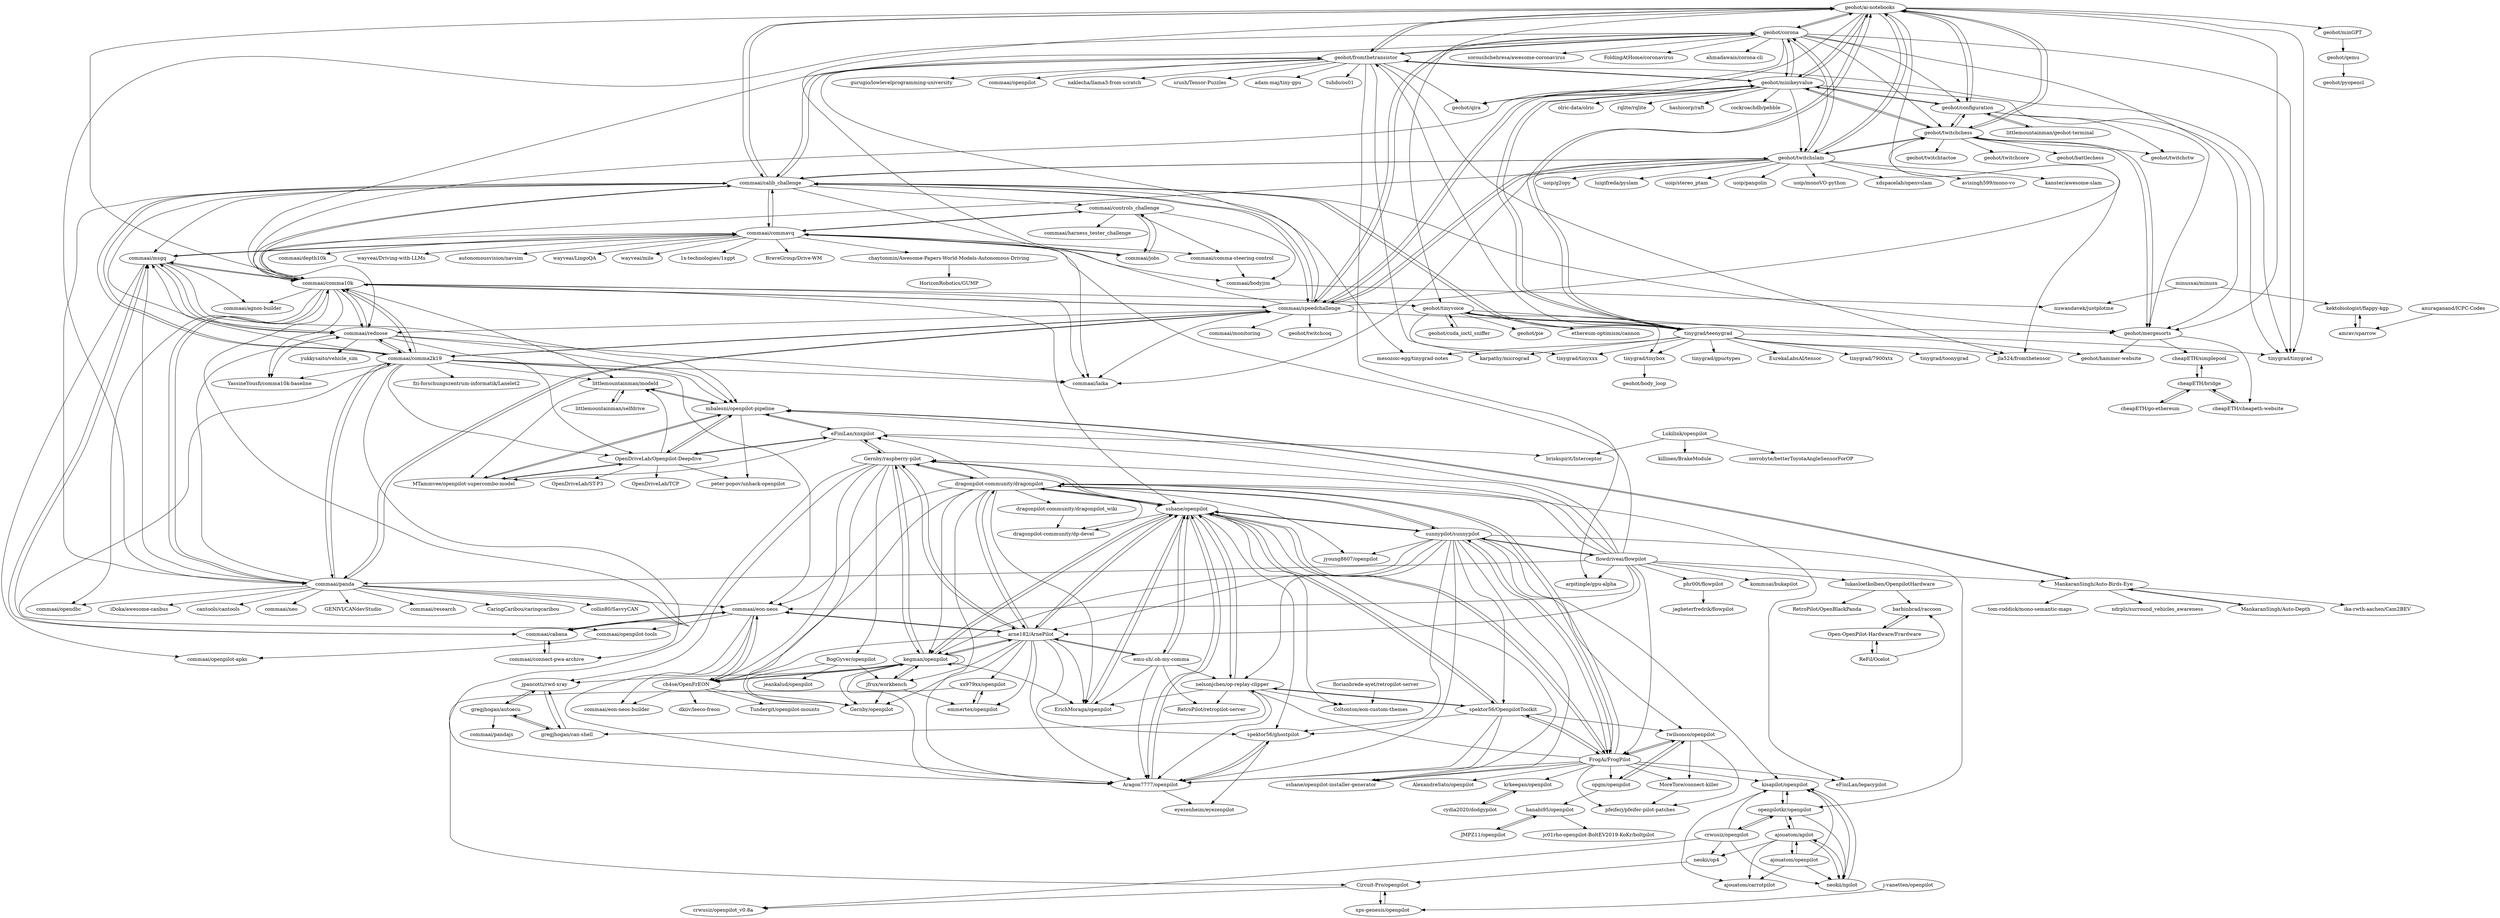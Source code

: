 digraph G {
"geohot/ai-notebooks" -> "geohot/corona"
"geohot/ai-notebooks" -> "geohot/fromthetransistor"
"geohot/ai-notebooks" -> "geohot/configuration"
"geohot/ai-notebooks" -> "geohot/twitchslam"
"geohot/ai-notebooks" -> "tinygrad/teenygrad"
"geohot/ai-notebooks" -> "geohot/qira" ["e"=1]
"geohot/ai-notebooks" -> "geohot/twitchchess"
"geohot/ai-notebooks" -> "geohot/minikeyvalue"
"geohot/ai-notebooks" -> "geohot/mergesorts"
"geohot/ai-notebooks" -> "commaai/calib_challenge"
"geohot/ai-notebooks" -> "tinygrad/tinygrad" ["e"=1]
"geohot/ai-notebooks" -> "geohot/tinyvoice"
"geohot/ai-notebooks" -> "commaai/comma10k"
"geohot/ai-notebooks" -> "jla524/fromthetensor" ["e"=1]
"geohot/ai-notebooks" -> "geohot/minGPT"
"geohot/minikeyvalue" -> "geohot/fromthetransistor"
"geohot/minikeyvalue" -> "geohot/qira" ["e"=1]
"geohot/minikeyvalue" -> "geohot/corona"
"geohot/minikeyvalue" -> "geohot/ai-notebooks"
"geohot/minikeyvalue" -> "geohot/twitchchess"
"geohot/minikeyvalue" -> "tinygrad/teenygrad"
"geohot/minikeyvalue" -> "geohot/twitchslam"
"geohot/minikeyvalue" -> "tinygrad/tinygrad" ["e"=1]
"geohot/minikeyvalue" -> "commaai/comma10k"
"geohot/minikeyvalue" -> "commaai/speedchallenge"
"geohot/minikeyvalue" -> "cockroachdb/pebble" ["e"=1]
"geohot/minikeyvalue" -> "geohot/configuration"
"geohot/minikeyvalue" -> "olric-data/olric" ["e"=1]
"geohot/minikeyvalue" -> "rqlite/rqlite" ["e"=1]
"geohot/minikeyvalue" -> "hashicorp/raft" ["e"=1]
"commaai/speedchallenge" -> "commaai/calib_challenge"
"commaai/speedchallenge" -> "commaai/comma2k19"
"commaai/speedchallenge" -> "geohot/twitchslam"
"commaai/speedchallenge" -> "commaai/comma10k"
"commaai/speedchallenge" -> "commaai/panda"
"commaai/speedchallenge" -> "commaai/monitoring"
"commaai/speedchallenge" -> "commaai/laika" ["e"=1]
"commaai/speedchallenge" -> "commaai/rednose"
"commaai/speedchallenge" -> "geohot/corona"
"commaai/speedchallenge" -> "geohot/minikeyvalue"
"commaai/speedchallenge" -> "geohot/fromthetransistor"
"commaai/speedchallenge" -> "geohot/ai-notebooks"
"commaai/speedchallenge" -> "geohot/twitchcoq"
"commaai/speedchallenge" -> "geohot/twitchchess"
"commaai/speedchallenge" -> "geohot/mergesorts"
"dragonpilot-community/dragonpilot" -> "sshane/openpilot"
"dragonpilot-community/dragonpilot" -> "sunnypilot/sunnypilot"
"dragonpilot-community/dragonpilot" -> "arne182/ArnePilot"
"dragonpilot-community/dragonpilot" -> "FrogAi/FrogPilot"
"dragonpilot-community/dragonpilot" -> "Gernby/raspberry-pilot"
"dragonpilot-community/dragonpilot" -> "dragonpilot-community/dragonpilot_wiki"
"dragonpilot-community/dragonpilot" -> "kegman/openpilot"
"dragonpilot-community/dragonpilot" -> "dragonpilot-community/dp-devel"
"dragonpilot-community/dragonpilot" -> "ErichMoraga/openpilot"
"dragonpilot-community/dragonpilot" -> "eFiniLan/xnxpilot"
"dragonpilot-community/dragonpilot" -> "ch4se/OpenFrEON"
"dragonpilot-community/dragonpilot" -> "jyoung8607/openpilot"
"dragonpilot-community/dragonpilot" -> "commaai/eon-neos"
"dragonpilot-community/dragonpilot" -> "Aragon7777/openpilot"
"dragonpilot-community/dragonpilot" -> "eFiniLan/legacypilot"
"geohot/twitchchess" -> "geohot/twitchslam"
"geohot/twitchchess" -> "geohot/battlechess"
"geohot/twitchchess" -> "geohot/configuration"
"geohot/twitchchess" -> "geohot/ai-notebooks"
"geohot/twitchchess" -> "geohot/mergesorts"
"geohot/twitchchess" -> "geohot/twitchtactoe"
"geohot/twitchchess" -> "geohot/twitchctw"
"geohot/twitchchess" -> "geohot/twitchcore"
"geohot/twitchchess" -> "geohot/minikeyvalue"
"kegman/openpilot" -> "Gernby/openpilot"
"kegman/openpilot" -> "arne182/ArnePilot"
"kegman/openpilot" -> "kegman/openpilot"
"kegman/openpilot" -> "jfrux/workbench"
"kegman/openpilot" -> "ch4se/OpenFrEON"
"geohot/configuration" -> "littlemountainman/geohot-terminal"
"geohot/configuration" -> "geohot/ai-notebooks"
"geohot/configuration" -> "geohot/twitchchess"
"geohot/configuration" -> "geohot/mergesorts"
"geohot/configuration" -> "geohot/twitchctw"
"geohot/configuration" -> "geohot/minikeyvalue"
"geohot/twitchslam" -> "geohot/twitchchess"
"geohot/twitchslam" -> "uoip/g2opy" ["e"=1]
"geohot/twitchslam" -> "luigifreda/pyslam" ["e"=1]
"geohot/twitchslam" -> "geohot/ai-notebooks"
"geohot/twitchslam" -> "uoip/stereo_ptam" ["e"=1]
"geohot/twitchslam" -> "commaai/speedchallenge"
"geohot/twitchslam" -> "uoip/pangolin" ["e"=1]
"geohot/twitchslam" -> "commaai/calib_challenge"
"geohot/twitchslam" -> "uoip/monoVO-python" ["e"=1]
"geohot/twitchslam" -> "commaai/rednose"
"geohot/twitchslam" -> "xdspacelab/openvslam" ["e"=1]
"geohot/twitchslam" -> "geohot/corona"
"geohot/twitchslam" -> "avisingh599/mono-vo" ["e"=1]
"geohot/twitchslam" -> "kanster/awesome-slam" ["e"=1]
"geohot/twitchslam" -> "commaai/laika" ["e"=1]
"commaai/eon-neos" -> "commaai/eon-neos-builder"
"commaai/eon-neos" -> "ch4se/OpenFrEON"
"commaai/eon-neos" -> "commaai/openpilot-tools"
"commaai/eon-neos" -> "Aragon7777/openpilot"
"commaai/eon-neos" -> "arne182/ArnePilot"
"commaai/eon-neos" -> "commaai/cabana"
"arne182/ArnePilot" -> "sshane/openpilot"
"arne182/ArnePilot" -> "dragonpilot-community/dragonpilot"
"arne182/ArnePilot" -> "Gernby/openpilot"
"arne182/ArnePilot" -> "kegman/openpilot"
"arne182/ArnePilot" -> "ErichMoraga/openpilot"
"arne182/ArnePilot" -> "jfrux/workbench"
"arne182/ArnePilot" -> "Gernby/raspberry-pilot"
"arne182/ArnePilot" -> "emu-sh/.oh-my-comma"
"arne182/ArnePilot" -> "spektor56/ghostpilot"
"arne182/ArnePilot" -> "commaai/eon-neos"
"arne182/ArnePilot" -> "Aragon7777/openpilot"
"arne182/ArnePilot" -> "emmertex/openpilot"
"arne182/ArnePilot" -> "ch4se/OpenFrEON"
"arne182/ArnePilot" -> "xx979xx/openpilot"
"commaai/connect-pwa-archive" -> "commaai/cabana"
"littlemountainman/geohot-terminal" -> "geohot/configuration"
"commaai/comma2k19" -> "commaai/laika" ["e"=1]
"commaai/comma2k19" -> "commaai/comma10k"
"commaai/comma2k19" -> "OpenDriveLab/Openpilot-Deepdive"
"commaai/comma2k19" -> "commaai/rednose"
"commaai/comma2k19" -> "commaai/speedchallenge"
"commaai/comma2k19" -> "mbalesni/openpilot-pipeline"
"commaai/comma2k19" -> "YassineYousfi/comma10k-baseline"
"commaai/comma2k19" -> "commaai/panda"
"commaai/comma2k19" -> "commaai/msgq"
"commaai/comma2k19" -> "littlemountainman/modeld"
"commaai/comma2k19" -> "commaai/calib_challenge"
"commaai/comma2k19" -> "commaai/openpilot-tools"
"commaai/comma2k19" -> "commaai/connect-pwa-archive"
"commaai/comma2k19" -> "fzi-forschungszentrum-informatik/Lanelet2" ["e"=1]
"commaai/comma2k19" -> "commaai/eon-neos"
"commaai/cabana" -> "commaai/connect-pwa-archive"
"commaai/cabana" -> "commaai/eon-neos"
"commaai/cabana" -> "commaai/msgq"
"BogGyver/openpilot" -> "jeankalud/openpilot"
"BogGyver/openpilot" -> "Gernby/openpilot"
"BogGyver/openpilot" -> "jfrux/workbench"
"ch4se/OpenFrEON" -> "Gernby/openpilot"
"ch4se/OpenFrEON" -> "commaai/eon-neos"
"ch4se/OpenFrEON" -> "commaai/eon-neos-builder"
"ch4se/OpenFrEON" -> "dkiiv/leeco-freon"
"ch4se/OpenFrEON" -> "kegman/openpilot"
"ch4se/OpenFrEON" -> "Tundergit/openpilot-mounts"
"gregjhogan/autoecu" -> "gregjhogan/can-shell"
"gregjhogan/autoecu" -> "jpancotti/rwd-xray"
"gregjhogan/autoecu" -> "commaai/pandajs"
"commaai/openpilot-tools" -> "commaai/openpilot-apks"
"commaai/msgq" -> "commaai/rednose"
"commaai/msgq" -> "mbalesni/openpilot-pipeline"
"commaai/msgq" -> "commaai/agnos-builder"
"commaai/msgq" -> "commaai/cabana"
"commaai/msgq" -> "commaai/comma10k"
"commaai/msgq" -> "commaai/openpilot-apks"
"commaai/msgq" -> "commaai/commavq"
"geohot/qemu" -> "geohot/pyopencl"
"jfrux/workbench" -> "Gernby/openpilot"
"jfrux/workbench" -> "emmertex/openpilot"
"jfrux/workbench" -> "kegman/openpilot"
"ErichMoraga/openpilot" -> "sshane/openpilot"
"Lukilink/openpilot" -> "briskspirit/Interceptor"
"Lukilink/openpilot" -> "killinen/BrakeModule"
"Lukilink/openpilot" -> "zorrobyte/betterToyotaAngleSensorForOP"
"littlemountainman/selfdrive" -> "littlemountainman/modeld"
"emmertex/openpilot" -> "xx979xx/openpilot"
"geohot/corona" -> "geohot/ai-notebooks"
"geohot/corona" -> "geohot/fromthetransistor"
"geohot/corona" -> "geohot/qira" ["e"=1]
"geohot/corona" -> "geohot/minikeyvalue"
"geohot/corona" -> "geohot/twitchslam"
"geohot/corona" -> "commaai/comma10k"
"geohot/corona" -> "geohot/mergesorts"
"geohot/corona" -> "tinygrad/tinygrad" ["e"=1]
"geohot/corona" -> "commaai/speedchallenge"
"geohot/corona" -> "geohot/configuration"
"geohot/corona" -> "soroushchehresa/awesome-coronavirus" ["e"=1]
"geohot/corona" -> "geohot/twitchchess"
"geohot/corona" -> "FoldingAtHome/coronavirus" ["e"=1]
"geohot/corona" -> "commaai/panda"
"geohot/corona" -> "ahmadawais/corona-cli" ["e"=1]
"sshane/openpilot" -> "arne182/ArnePilot"
"sshane/openpilot" -> "Aragon7777/openpilot"
"sshane/openpilot" -> "dragonpilot-community/dragonpilot"
"sshane/openpilot" -> "ErichMoraga/openpilot"
"sshane/openpilot" -> "emu-sh/.oh-my-comma"
"sshane/openpilot" -> "sunnypilot/sunnypilot"
"sshane/openpilot" -> "nelsonjchen/op-replay-clipper"
"sshane/openpilot" -> "kegman/openpilot"
"sshane/openpilot" -> "spektor56/OpenpilotToolkit"
"sshane/openpilot" -> "spektor56/ghostpilot"
"sshane/openpilot" -> "Coltonton/eon-custom-themes"
"sshane/openpilot" -> "FrogAi/FrogPilot"
"sshane/openpilot" -> "Gernby/raspberry-pilot"
"sshane/openpilot" -> "dragonpilot-community/dp-devel"
"sshane/openpilot" -> "sshane/openpilot-installer-generator"
"dragonpilot-community/dragonpilot_wiki" -> "dragonpilot-community/dp-devel"
"Gernby/raspberry-pilot" -> "jpancotti/rwd-xray"
"Gernby/raspberry-pilot" -> "kegman/openpilot"
"Gernby/raspberry-pilot" -> "Gernby/openpilot"
"Gernby/raspberry-pilot" -> "dragonpilot-community/dragonpilot"
"Gernby/raspberry-pilot" -> "arne182/ArnePilot"
"Gernby/raspberry-pilot" -> "Aragon7777/openpilot"
"Gernby/raspberry-pilot" -> "sshane/openpilot"
"Gernby/raspberry-pilot" -> "eFiniLan/xnxpilot"
"Gernby/raspberry-pilot" -> "BogGyver/openpilot"
"Gernby/raspberry-pilot" -> "ch4se/OpenFrEON"
"commaai/rednose" -> "commaai/laika" ["e"=1]
"commaai/rednose" -> "commaai/msgq"
"commaai/rednose" -> "commaai/comma2k19"
"commaai/rednose" -> "commaai/comma10k"
"commaai/rednose" -> "mbalesni/openpilot-pipeline"
"commaai/rednose" -> "OpenDriveLab/Openpilot-Deepdive"
"commaai/rednose" -> "YassineYousfi/comma10k-baseline"
"commaai/rednose" -> "yukkysaito/vehicle_sim" ["e"=1]
"cydia2020/dodgypilot" -> "krkeegan/openpilot"
"jpancotti/rwd-xray" -> "gregjhogan/can-shell"
"jpancotti/rwd-xray" -> "gregjhogan/autoecu"
"commaai/comma10k" -> "commaai/comma2k19"
"commaai/comma10k" -> "commaai/msgq"
"commaai/comma10k" -> "commaai/rednose"
"commaai/comma10k" -> "YassineYousfi/comma10k-baseline"
"commaai/comma10k" -> "commaai/panda"
"commaai/comma10k" -> "commaai/calib_challenge"
"commaai/comma10k" -> "commaai/speedchallenge"
"commaai/comma10k" -> "commaai/laika" ["e"=1]
"commaai/comma10k" -> "commaai/opendbc" ["e"=1]
"commaai/comma10k" -> "commaai/commavq"
"commaai/comma10k" -> "littlemountainman/modeld"
"commaai/comma10k" -> "commaai/agnos-builder"
"commaai/comma10k" -> "sshane/openpilot"
"commaai/comma10k" -> "geohot/tinyvoice"
"commaai/comma10k" -> "commaai/cabana"
"geohot/mergesorts" -> "geohot/hammer-website"
"geohot/mergesorts" -> "cheapETH/cheapeth-website"
"geohot/mergesorts" -> "cheapETH/simplepool"
"geohot/mergesorts" -> "geohot/twitchchess"
"littlemountainman/modeld" -> "mbalesni/openpilot-pipeline"
"littlemountainman/modeld" -> "MTammvee/openpilot-supercombo-model"
"littlemountainman/modeld" -> "littlemountainman/selfdrive"
"geohot/minGPT" -> "geohot/qemu"
"MankaranSingh/Auto-Depth" -> "MankaranSingh/Auto-Birds-Eye"
"kegman/openpilot" -> "Aragon7777/openpilot"
"kegman/openpilot" -> "sshane/openpilot"
"kegman/openpilot" -> "Gernby/raspberry-pilot"
"kegman/openpilot" -> "ErichMoraga/openpilot"
"kegman/openpilot" -> "jpancotti/rwd-xray"
"emu-sh/.oh-my-comma" -> "sshane/openpilot"
"emu-sh/.oh-my-comma" -> "nelsonjchen/op-replay-clipper"
"emu-sh/.oh-my-comma" -> "RetroPilot/retropilot-server"
"emu-sh/.oh-my-comma" -> "ErichMoraga/openpilot"
"emu-sh/.oh-my-comma" -> "arne182/ArnePilot"
"emu-sh/.oh-my-comma" -> "Aragon7777/openpilot"
"MankaranSingh/Auto-Birds-Eye" -> "MankaranSingh/Auto-Depth"
"MankaranSingh/Auto-Birds-Eye" -> "mbalesni/openpilot-pipeline"
"MankaranSingh/Auto-Birds-Eye" -> "ika-rwth-aachen/Cam2BEV" ["e"=1]
"MankaranSingh/Auto-Birds-Eye" -> "tom-roddick/mono-semantic-maps" ["e"=1]
"MankaranSingh/Auto-Birds-Eye" -> "ndrplz/surround_vehicles_awareness" ["e"=1]
"JMPZ11/openpilot" -> "hanabi95/openpilot"
"xx979xx/openpilot" -> "Circuit-Pro/openpilot"
"xx979xx/openpilot" -> "emmertex/openpilot"
"gregjhogan/can-shell" -> "jpancotti/rwd-xray"
"gregjhogan/can-shell" -> "gregjhogan/autoecu"
"hanabi95/openpilot" -> "JMPZ11/openpilot"
"hanabi95/openpilot" -> "jc01rho-openpilot-BoltEV2019-KoKr/boltpilot"
"sunnypilot/sunnypilot" -> "FrogAi/FrogPilot"
"sunnypilot/sunnypilot" -> "dragonpilot-community/dragonpilot"
"sunnypilot/sunnypilot" -> "sshane/openpilot"
"sunnypilot/sunnypilot" -> "spektor56/OpenpilotToolkit"
"sunnypilot/sunnypilot" -> "nelsonjchen/op-replay-clipper"
"sunnypilot/sunnypilot" -> "twilsonco/openpilot"
"sunnypilot/sunnypilot" -> "arne182/ArnePilot"
"sunnypilot/sunnypilot" -> "Aragon7777/openpilot"
"sunnypilot/sunnypilot" -> "openpilotkr/openpilot"
"sunnypilot/sunnypilot" -> "flowdriveai/flowpilot"
"sunnypilot/sunnypilot" -> "sshane/openpilot-installer-generator"
"sunnypilot/sunnypilot" -> "spektor56/ghostpilot"
"sunnypilot/sunnypilot" -> "jyoung8607/openpilot"
"sunnypilot/sunnypilot" -> "kisapilot/openpilot"
"sunnypilot/sunnypilot" -> "kegman/openpilot"
"crwusiz/openpilot" -> "kisapilot/openpilot"
"crwusiz/openpilot" -> "neokii/npilot"
"crwusiz/openpilot" -> "openpilotkr/openpilot"
"crwusiz/openpilot" -> "neokii/op4"
"crwusiz/openpilot" -> "crwusiz/openpilot_v0.8a"
"spektor56/ghostpilot" -> "Aragon7777/openpilot"
"spektor56/ghostpilot" -> "eyezenheim/eyezenpilot"
"commaai/calib_challenge" -> "commaai/speedchallenge"
"commaai/calib_challenge" -> "commaai/commavq"
"commaai/calib_challenge" -> "commaai/comma10k"
"commaai/calib_challenge" -> "commaai/controls_challenge"
"commaai/calib_challenge" -> "geohot/twitchslam"
"commaai/calib_challenge" -> "commaai/rednose"
"commaai/calib_challenge" -> "commaai/comma2k19"
"commaai/calib_challenge" -> "geohot/ai-notebooks"
"commaai/calib_challenge" -> "commaai/msgq"
"commaai/calib_challenge" -> "geohot/fromthetransistor"
"commaai/calib_challenge" -> "commaai/laika" ["e"=1]
"commaai/calib_challenge" -> "tinygrad/teenygrad"
"commaai/calib_challenge" -> "geohot/mergesorts"
"commaai/calib_challenge" -> "mesozoic-egg/tinygrad-notes" ["e"=1]
"commaai/calib_challenge" -> "commaai/panda"
"j-vanetten/openpilot" -> "xps-genesis/openpilot"
"cheapETH/cheapeth-website" -> "cheapETH/bridge"
"cheapETH/bridge" -> "cheapETH/cheapeth-website"
"cheapETH/bridge" -> "cheapETH/simplepool"
"cheapETH/bridge" -> "cheapETH/go-ethereum"
"spektor56/OpenpilotToolkit" -> "nelsonjchen/op-replay-clipper"
"spektor56/OpenpilotToolkit" -> "FrogAi/FrogPilot"
"spektor56/OpenpilotToolkit" -> "twilsonco/openpilot"
"spektor56/OpenpilotToolkit" -> "sshane/openpilot-installer-generator"
"spektor56/OpenpilotToolkit" -> "sshane/openpilot"
"spektor56/OpenpilotToolkit" -> "spektor56/ghostpilot"
"spektor56/OpenpilotToolkit" -> "Aragon7777/openpilot"
"cheapETH/go-ethereum" -> "cheapETH/bridge"
"Aragon7777/openpilot" -> "spektor56/ghostpilot"
"Aragon7777/openpilot" -> "eyezenheim/eyezenpilot"
"Aragon7777/openpilot" -> "sshane/openpilot"
"neokii/op4" -> "Circuit-Pro/openpilot"
"eFiniLan/xnxpilot" -> "MTammvee/openpilot-supercombo-model"
"eFiniLan/xnxpilot" -> "briskspirit/Interceptor"
"eFiniLan/xnxpilot" -> "mbalesni/openpilot-pipeline"
"eFiniLan/xnxpilot" -> "OpenDriveLab/Openpilot-Deepdive"
"eFiniLan/xnxpilot" -> "Gernby/raspberry-pilot"
"cheapETH/simplepool" -> "cheapETH/bridge"
"xps-genesis/openpilot" -> "Circuit-Pro/openpilot"
"florianbrede-ayet/retropilot-server" -> "Coltonton/eon-custom-themes"
"Circuit-Pro/openpilot" -> "xps-genesis/openpilot"
"Circuit-Pro/openpilot" -> "crwusiz/openpilot_v0.8a"
"MTammvee/openpilot-supercombo-model" -> "mbalesni/openpilot-pipeline"
"MTammvee/openpilot-supercombo-model" -> "OpenDriveLab/Openpilot-Deepdive"
"barbinbrad/raccoon" -> "Open-OpenPilot-Hardware/Frardware"
"ReFil/Ocelot" -> "Open-OpenPilot-Hardware/Frardware"
"ReFil/Ocelot" -> "barbinbrad/raccoon"
"twilsonco/openpilot" -> "pfeiferj/pfeifer-pilot-patches"
"twilsonco/openpilot" -> "MoreTore/connect-killer"
"twilsonco/openpilot" -> "opgm/openpilot"
"twilsonco/openpilot" -> "FrogAi/FrogPilot"
"openpilotkr/openpilot" -> "neokii/npilot"
"openpilotkr/openpilot" -> "kisapilot/openpilot"
"openpilotkr/openpilot" -> "crwusiz/openpilot"
"openpilotkr/openpilot" -> "ajouatom/apilot"
"neokii/npilot" -> "kisapilot/openpilot"
"neokii/npilot" -> "ajouatom/apilot"
"geohot/tinyvoice" -> "geohot/cuda_ioctl_sniffer"
"geohot/tinyvoice" -> "tinygrad/tinyxxx"
"geohot/tinyvoice" -> "geohot/pie"
"geohot/tinyvoice" -> "tinygrad/tinybox"
"geohot/tinyvoice" -> "geohot/hammer-website"
"geohot/tinyvoice" -> "tinygrad/teenygrad"
"geohot/tinyvoice" -> "ethereum-optimism/cannon" ["e"=1]
"opgm/openpilot" -> "twilsonco/openpilot"
"opgm/openpilot" -> "hanabi95/openpilot"
"OpenDriveLab/Openpilot-Deepdive" -> "mbalesni/openpilot-pipeline"
"OpenDriveLab/Openpilot-Deepdive" -> "MTammvee/openpilot-supercombo-model"
"OpenDriveLab/Openpilot-Deepdive" -> "OpenDriveLab/ST-P3" ["e"=1]
"OpenDriveLab/Openpilot-Deepdive" -> "OpenDriveLab/TCP" ["e"=1]
"OpenDriveLab/Openpilot-Deepdive" -> "eFiniLan/xnxpilot"
"OpenDriveLab/Openpilot-Deepdive" -> "peter-popov/unhack-openpilot"
"OpenDriveLab/Openpilot-Deepdive" -> "littlemountainman/modeld"
"geohot/cuda_ioctl_sniffer" -> "geohot/tinyvoice"
"mbalesni/openpilot-pipeline" -> "MTammvee/openpilot-supercombo-model"
"mbalesni/openpilot-pipeline" -> "OpenDriveLab/Openpilot-Deepdive"
"mbalesni/openpilot-pipeline" -> "peter-popov/unhack-openpilot"
"mbalesni/openpilot-pipeline" -> "littlemountainman/modeld"
"mbalesni/openpilot-pipeline" -> "eFiniLan/xnxpilot"
"mbalesni/openpilot-pipeline" -> "MankaranSingh/Auto-Birds-Eye"
"krkeegan/openpilot" -> "cydia2020/dodgypilot"
"Open-OpenPilot-Hardware/Frardware" -> "ReFil/Ocelot"
"Open-OpenPilot-Hardware/Frardware" -> "barbinbrad/raccoon"
"FrogAi/FrogPilot" -> "sunnypilot/sunnypilot"
"FrogAi/FrogPilot" -> "dragonpilot-community/dragonpilot"
"FrogAi/FrogPilot" -> "twilsonco/openpilot"
"FrogAi/FrogPilot" -> "spektor56/OpenpilotToolkit"
"FrogAi/FrogPilot" -> "sshane/openpilot"
"FrogAi/FrogPilot" -> "pfeiferj/pfeifer-pilot-patches"
"FrogAi/FrogPilot" -> "nelsonjchen/op-replay-clipper"
"FrogAi/FrogPilot" -> "opgm/openpilot"
"FrogAi/FrogPilot" -> "AlexandreSato/openpilot"
"FrogAi/FrogPilot" -> "Aragon7777/openpilot"
"FrogAi/FrogPilot" -> "krkeegan/openpilot"
"FrogAi/FrogPilot" -> "sshane/openpilot-installer-generator"
"FrogAi/FrogPilot" -> "MoreTore/connect-killer"
"FrogAi/FrogPilot" -> "eFiniLan/legacypilot"
"FrogAi/FrogPilot" -> "kisapilot/openpilot"
"flowdriveai/flowpilot" -> "dragonpilot-community/dragonpilot"
"flowdriveai/flowpilot" -> "sunnypilot/sunnypilot"
"flowdriveai/flowpilot" -> "Gernby/raspberry-pilot"
"flowdriveai/flowpilot" -> "eFiniLan/xnxpilot"
"flowdriveai/flowpilot" -> "FrogAi/FrogPilot"
"flowdriveai/flowpilot" -> "phr00t/flowpilot"
"flowdriveai/flowpilot" -> "mbalesni/openpilot-pipeline"
"flowdriveai/flowpilot" -> "MankaranSingh/Auto-Birds-Eye"
"flowdriveai/flowpilot" -> "commaai/panda"
"flowdriveai/flowpilot" -> "lukasloetkolben/OpenpilotHardware"
"flowdriveai/flowpilot" -> "arpitingle/gpu-alpha" ["e"=1]
"flowdriveai/flowpilot" -> "commaai/commavq"
"flowdriveai/flowpilot" -> "kommuai/bukapilot"
"flowdriveai/flowpilot" -> "arne182/ArnePilot"
"flowdriveai/flowpilot" -> "commaai/eon-neos"
"nelsonjchen/op-replay-clipper" -> "spektor56/OpenpilotToolkit"
"nelsonjchen/op-replay-clipper" -> "RetroPilot/retropilot-server"
"nelsonjchen/op-replay-clipper" -> "sshane/openpilot"
"nelsonjchen/op-replay-clipper" -> "Coltonton/eon-custom-themes"
"nelsonjchen/op-replay-clipper" -> "Aragon7777/openpilot"
"nelsonjchen/op-replay-clipper" -> "gregjhogan/can-shell"
"nelsonjchen/op-replay-clipper" -> "ErichMoraga/openpilot"
"anuraganand/ICPC-Codes" -> "amrav/sparrow"
"amrav/sparrow" -> "kektobiologist/flappy-kgp"
"ajouatom/apilot" -> "neokii/npilot"
"ajouatom/apilot" -> "neokii/op4"
"ajouatom/apilot" -> "openpilotkr/openpilot"
"ajouatom/apilot" -> "ajouatom/openpilot"
"ajouatom/apilot" -> "ajouatom/carrotpilot"
"tinygrad/teenygrad" -> "mesozoic-egg/tinygrad-notes" ["e"=1]
"tinygrad/teenygrad" -> "tinygrad/toonygrad" ["e"=1]
"tinygrad/teenygrad" -> "tinygrad/gpuctypes" ["e"=1]
"tinygrad/teenygrad" -> "geohot/ai-notebooks"
"tinygrad/teenygrad" -> "tinygrad/tinybox"
"tinygrad/teenygrad" -> "jla524/fromthetensor" ["e"=1]
"tinygrad/teenygrad" -> "geohot/tinyvoice"
"tinygrad/teenygrad" -> "EurekaLabsAI/tensor" ["e"=1]
"tinygrad/teenygrad" -> "tinygrad/7900xtx" ["e"=1]
"tinygrad/teenygrad" -> "tinygrad/tinygrad" ["e"=1]
"tinygrad/teenygrad" -> "karpathy/micrograd" ["e"=1]
"tinygrad/teenygrad" -> "commaai/calib_challenge"
"tinygrad/teenygrad" -> "geohot/minikeyvalue"
"tinygrad/teenygrad" -> "geohot/fromthetransistor"
"tinygrad/teenygrad" -> "tinygrad/tinyxxx"
"geohot/fromthetransistor" -> "jla524/fromthetensor" ["e"=1]
"geohot/fromthetransistor" -> "tinygrad/tinygrad" ["e"=1]
"geohot/fromthetransistor" -> "geohot/ai-notebooks"
"geohot/fromthetransistor" -> "geohot/corona"
"geohot/fromthetransistor" -> "karpathy/micrograd" ["e"=1]
"geohot/fromthetransistor" -> "geohot/minikeyvalue"
"geohot/fromthetransistor" -> "geohot/qira" ["e"=1]
"geohot/fromthetransistor" -> "adam-maj/tiny-gpu" ["e"=1]
"geohot/fromthetransistor" -> "tuhdo/os01" ["e"=1]
"geohot/fromthetransistor" -> "gurugio/lowlevelprogramming-university" ["e"=1]
"geohot/fromthetransistor" -> "commaai/calib_challenge"
"geohot/fromthetransistor" -> "arpitingle/gpu-alpha" ["e"=1]
"geohot/fromthetransistor" -> "commaai/openpilot" ["e"=1]
"geohot/fromthetransistor" -> "naklecha/llama3-from-scratch" ["e"=1]
"geohot/fromthetransistor" -> "srush/Tensor-Puzzles" ["e"=1]
"commaai/commavq" -> "commaai/controls_challenge"
"commaai/commavq" -> "commaai/comma-steering-control"
"commaai/commavq" -> "wayveai/mile" ["e"=1]
"commaai/commavq" -> "1x-technologies/1xgpt" ["e"=1]
"commaai/commavq" -> "commaai/bodyjim"
"commaai/commavq" -> "commaai/msgq"
"commaai/commavq" -> "commaai/jobs"
"commaai/commavq" -> "commaai/calib_challenge"
"commaai/commavq" -> "chaytonmin/Awesome-Papers-World-Models-Autonomous-Driving"
"commaai/commavq" -> "BraveGroup/Drive-WM" ["e"=1]
"commaai/commavq" -> "commaai/depth10k"
"commaai/commavq" -> "wayveai/Driving-with-LLMs" ["e"=1]
"commaai/commavq" -> "autonomousvision/navsim" ["e"=1]
"commaai/commavq" -> "wayveai/LingoQA" ["e"=1]
"commaai/comma-steering-control" -> "commaai/bodyjim"
"chaytonmin/Awesome-Papers-World-Models-Autonomous-Driving" -> "HorizonRobotics/GUMP" ["e"=1]
"lukasloetkolben/OpenpilotHardware" -> "RetroPilot/OpenBlackPanda"
"lukasloetkolben/OpenpilotHardware" -> "barbinbrad/raccoon"
"tinygrad/tinybox" -> "geohot/body_loop"
"kektobiologist/flappy-kgp" -> "amrav/sparrow"
"kisapilot/openpilot" -> "ajouatom/carrotpilot"
"kisapilot/openpilot" -> "openpilotkr/openpilot"
"kisapilot/openpilot" -> "neokii/npilot"
"phr00t/flowpilot" -> "jagheterfredrik/flowpilot"
"commaai/controls_challenge" -> "commaai/commavq"
"commaai/controls_challenge" -> "commaai/harness_tester_challenge"
"commaai/controls_challenge" -> "commaai/bodyjim"
"commaai/controls_challenge" -> "commaai/jobs"
"commaai/controls_challenge" -> "commaai/comma-steering-control"
"ajouatom/openpilot" -> "neokii/npilot"
"ajouatom/openpilot" -> "ajouatom/apilot"
"ajouatom/openpilot" -> "kisapilot/openpilot"
"ajouatom/openpilot" -> "ajouatom/carrotpilot"
"MoreTore/connect-killer" -> "pfeiferj/pfeifer-pilot-patches"
"commaai/bodyjim" -> "nuwandavek/justplotme"
"commaai/panda" -> "commaai/opendbc" ["e"=1]
"commaai/panda" -> "commaai/neo" ["e"=1]
"commaai/panda" -> "GENIVI/CANdevStudio" ["e"=1]
"commaai/panda" -> "commaai/cabana"
"commaai/panda" -> "commaai/eon-neos"
"commaai/panda" -> "commaai/msgq"
"commaai/panda" -> "commaai/research" ["e"=1]
"commaai/panda" -> "CaringCaribou/caringcaribou" ["e"=1]
"commaai/panda" -> "collin80/SavvyCAN" ["e"=1]
"commaai/panda" -> "commaai/comma10k"
"commaai/panda" -> "iDoka/awesome-canbus" ["e"=1]
"commaai/panda" -> "commaai/comma2k19"
"commaai/panda" -> "cantools/cantools" ["e"=1]
"commaai/panda" -> "commaai/rednose"
"commaai/panda" -> "commaai/speedchallenge"
"minusxai/minusx" -> "kektobiologist/flappy-kgp"
"minusxai/minusx" -> "nuwandavek/justplotme"
"commaai/jobs" -> "commaai/controls_challenge"
"commaai/jobs" -> "commaai/commavq"
"geohot/ai-notebooks" ["l"="-14.333,-23.712"]
"geohot/corona" ["l"="-14.338,-23.689"]
"geohot/fromthetransistor" ["l"="-14.268,-23.69"]
"geohot/configuration" ["l"="-14.323,-23.757"]
"geohot/twitchslam" ["l"="-14.308,-23.681"]
"tinygrad/teenygrad" ["l"="-14.346,-23.736"]
"geohot/qira" ["l"="-42.968,-36.758"]
"geohot/twitchchess" ["l"="-14.309,-23.74"]
"geohot/minikeyvalue" ["l"="-14.299,-23.718"]
"geohot/mergesorts" ["l"="-14.37,-23.723"]
"commaai/calib_challenge" ["l"="-14.349,-23.655"]
"tinygrad/tinygrad" ["l"="40.128,0.757"]
"geohot/tinyvoice" ["l"="-14.375,-23.754"]
"commaai/comma10k" ["l"="-14.336,-23.628"]
"jla524/fromthetensor" ["l"="-14.368,-23.155"]
"geohot/minGPT" ["l"="-14.401,-23.716"]
"commaai/speedchallenge" ["l"="-14.325,-23.659"]
"cockroachdb/pebble" ["l"="4.08,-8.42"]
"olric-data/olric" ["l"="4.226,-8.613"]
"rqlite/rqlite" ["l"="4.449,-8.76"]
"hashicorp/raft" ["l"="3.971,-8.4"]
"commaai/comma2k19" ["l"="-14.318,-23.596"]
"commaai/panda" ["l"="-14.359,-23.605"]
"commaai/monitoring" ["l"="-14.379,-23.658"]
"commaai/laika" ["l"="58.242,11.226"]
"commaai/rednose" ["l"="-14.314,-23.616"]
"geohot/twitchcoq" ["l"="-14.393,-23.672"]
"dragonpilot-community/dragonpilot" ["l"="-14.35,-23.442"]
"sshane/openpilot" ["l"="-14.37,-23.449"]
"sunnypilot/sunnypilot" ["l"="-14.397,-23.44"]
"arne182/ArnePilot" ["l"="-14.36,-23.475"]
"FrogAi/FrogPilot" ["l"="-14.387,-23.41"]
"Gernby/raspberry-pilot" ["l"="-14.333,-23.467"]
"dragonpilot-community/dragonpilot_wiki" ["l"="-14.329,-23.397"]
"kegman/openpilot" ["l"="-14.345,-23.457"]
"dragonpilot-community/dp-devel" ["l"="-14.338,-23.419"]
"ErichMoraga/openpilot" ["l"="-14.36,-23.459"]
"eFiniLan/xnxpilot" ["l"="-14.312,-23.507"]
"ch4se/OpenFrEON" ["l"="-14.323,-23.48"]
"jyoung8607/openpilot" ["l"="-14.363,-23.411"]
"commaai/eon-neos" ["l"="-14.338,-23.522"]
"Aragon7777/openpilot" ["l"="-14.375,-23.46"]
"eFiniLan/legacypilot" ["l"="-14.363,-23.394"]
"geohot/battlechess" ["l"="-14.272,-23.779"]
"geohot/twitchtactoe" ["l"="-14.251,-23.766"]
"geohot/twitchctw" ["l"="-14.299,-23.776"]
"geohot/twitchcore" ["l"="-14.27,-23.806"]
"Gernby/openpilot" ["l"="-14.315,-23.459"]
"jfrux/workbench" ["l"="-14.328,-23.45"]
"littlemountainman/geohot-terminal" ["l"="-14.319,-23.797"]
"uoip/g2opy" ["l"="59.457,10.959"]
"luigifreda/pyslam" ["l"="59.357,11.12"]
"uoip/stereo_ptam" ["l"="59.484,10.917"]
"uoip/pangolin" ["l"="59.51,10.885"]
"uoip/monoVO-python" ["l"="59.45,10.912"]
"xdspacelab/openvslam" ["l"="59.416,10.999"]
"avisingh599/mono-vo" ["l"="59.462,10.977"]
"kanster/awesome-slam" ["l"="59.401,11.12"]
"commaai/eon-neos-builder" ["l"="-14.306,-23.493"]
"commaai/openpilot-tools" ["l"="-14.28,-23.559"]
"commaai/cabana" ["l"="-14.35,-23.57"]
"emu-sh/.oh-my-comma" ["l"="-14.386,-23.468"]
"spektor56/ghostpilot" ["l"="-14.396,-23.459"]
"emmertex/openpilot" ["l"="-14.393,-23.481"]
"xx979xx/openpilot" ["l"="-14.427,-23.475"]
"commaai/connect-pwa-archive" ["l"="-14.329,-23.57"]
"OpenDriveLab/Openpilot-Deepdive" ["l"="-14.299,-23.553"]
"mbalesni/openpilot-pipeline" ["l"="-14.321,-23.55"]
"YassineYousfi/comma10k-baseline" ["l"="-14.287,-23.612"]
"commaai/msgq" ["l"="-14.338,-23.6"]
"littlemountainman/modeld" ["l"="-14.289,-23.574"]
"fzi-forschungszentrum-informatik/Lanelet2" ["l"="62.774,12.163"]
"BogGyver/openpilot" ["l"="-14.295,-23.442"]
"jeankalud/openpilot" ["l"="-14.267,-23.427"]
"dkiiv/leeco-freon" ["l"="-14.291,-23.464"]
"Tundergit/openpilot-mounts" ["l"="-14.298,-23.473"]
"gregjhogan/autoecu" ["l"="-14.291,-23.395"]
"gregjhogan/can-shell" ["l"="-14.314,-23.406"]
"jpancotti/rwd-xray" ["l"="-14.309,-23.423"]
"commaai/pandajs" ["l"="-14.27,-23.367"]
"commaai/openpilot-apks" ["l"="-14.278,-23.589"]
"commaai/agnos-builder" ["l"="-14.299,-23.627"]
"commaai/commavq" ["l"="-14.399,-23.609"]
"geohot/qemu" ["l"="-14.438,-23.719"]
"geohot/pyopencl" ["l"="-14.464,-23.722"]
"Lukilink/openpilot" ["l"="-14.196,-23.433"]
"briskspirit/Interceptor" ["l"="-14.246,-23.466"]
"killinen/BrakeModule" ["l"="-14.168,-23.429"]
"zorrobyte/betterToyotaAngleSensorForOP" ["l"="-14.177,-23.411"]
"littlemountainman/selfdrive" ["l"="-14.247,-23.572"]
"soroushchehresa/awesome-coronavirus" ["l"="-10.171,17.692"]
"FoldingAtHome/coronavirus" ["l"="-10.08,17.7"]
"ahmadawais/corona-cli" ["l"="-10.147,17.598"]
"nelsonjchen/op-replay-clipper" ["l"="-14.369,-23.429"]
"spektor56/OpenpilotToolkit" ["l"="-14.387,-23.425"]
"Coltonton/eon-custom-themes" ["l"="-14.35,-23.402"]
"sshane/openpilot-installer-generator" ["l"="-14.413,-23.42"]
"yukkysaito/vehicle_sim" ["l"="62.824,12.253"]
"cydia2020/dodgypilot" ["l"="-14.384,-23.338"]
"krkeegan/openpilot" ["l"="-14.386,-23.36"]
"commaai/opendbc" ["l"="-14.567,-24.264"]
"geohot/hammer-website" ["l"="-14.403,-23.746"]
"cheapETH/cheapeth-website" ["l"="-14.431,-23.766"]
"cheapETH/simplepool" ["l"="-14.441,-23.75"]
"MTammvee/openpilot-supercombo-model" ["l"="-14.301,-23.537"]
"MankaranSingh/Auto-Depth" ["l"="-14.4,-23.538"]
"MankaranSingh/Auto-Birds-Eye" ["l"="-14.367,-23.538"]
"RetroPilot/retropilot-server" ["l"="-14.416,-23.454"]
"ika-rwth-aachen/Cam2BEV" ["l"="64.493,11.332"]
"tom-roddick/mono-semantic-maps" ["l"="64.512,11.333"]
"ndrplz/surround_vehicles_awareness" ["l"="64.538,10.255"]
"JMPZ11/openpilot" ["l"="-14.428,-23.31"]
"hanabi95/openpilot" ["l"="-14.428,-23.328"]
"Circuit-Pro/openpilot" ["l"="-14.486,-23.453"]
"jc01rho-openpilot-BoltEV2019-KoKr/boltpilot" ["l"="-14.445,-23.312"]
"twilsonco/openpilot" ["l"="-14.406,-23.395"]
"openpilotkr/openpilot" ["l"="-14.458,-23.414"]
"flowdriveai/flowpilot" ["l"="-14.352,-23.502"]
"kisapilot/openpilot" ["l"="-14.445,-23.403"]
"crwusiz/openpilot" ["l"="-14.478,-23.416"]
"neokii/npilot" ["l"="-14.468,-23.397"]
"neokii/op4" ["l"="-14.501,-23.421"]
"crwusiz/openpilot_v0.8a" ["l"="-14.494,-23.436"]
"eyezenheim/eyezenpilot" ["l"="-14.407,-23.472"]
"commaai/controls_challenge" ["l"="-14.424,-23.633"]
"mesozoic-egg/tinygrad-notes" ["l"="-14.328,-23.234"]
"j-vanetten/openpilot" ["l"="-14.546,-23.449"]
"xps-genesis/openpilot" ["l"="-14.515,-23.453"]
"cheapETH/bridge" ["l"="-14.461,-23.775"]
"cheapETH/go-ethereum" ["l"="-14.485,-23.79"]
"florianbrede-ayet/retropilot-server" ["l"="-14.338,-23.363"]
"barbinbrad/raccoon" ["l"="-14.216,-23.479"]
"Open-OpenPilot-Hardware/Frardware" ["l"="-14.196,-23.483"]
"ReFil/Ocelot" ["l"="-14.186,-23.472"]
"pfeiferj/pfeifer-pilot-patches" ["l"="-14.397,-23.378"]
"MoreTore/connect-killer" ["l"="-14.416,-23.382"]
"opgm/openpilot" ["l"="-14.413,-23.365"]
"ajouatom/apilot" ["l"="-14.485,-23.398"]
"geohot/cuda_ioctl_sniffer" ["l"="-14.401,-23.78"]
"tinygrad/tinyxxx" ["l"="-14.356,-23.776"]
"geohot/pie" ["l"="-14.397,-23.803"]
"tinygrad/tinybox" ["l"="-14.37,-23.79"]
"ethereum-optimism/cannon" ["l"="-23.221,8.42"]
"OpenDriveLab/ST-P3" ["l"="62.518,12.217"]
"OpenDriveLab/TCP" ["l"="62.532,12.252"]
"peter-popov/unhack-openpilot" ["l"="-14.28,-23.537"]
"AlexandreSato/openpilot" ["l"="-14.377,-23.375"]
"phr00t/flowpilot" ["l"="-14.288,-23.493"]
"lukasloetkolben/OpenpilotHardware" ["l"="-14.264,-23.484"]
"arpitingle/gpu-alpha" ["l"="-14.344,-23.124"]
"kommuai/bukapilot" ["l"="-14.291,-23.51"]
"anuraganand/ICPC-Codes" ["l"="-14.659,-23.65"]
"amrav/sparrow" ["l"="-14.635,-23.646"]
"kektobiologist/flappy-kgp" ["l"="-14.613,-23.644"]
"ajouatom/openpilot" ["l"="-14.481,-23.378"]
"ajouatom/carrotpilot" ["l"="-14.464,-23.384"]
"tinygrad/toonygrad" ["l"="-14.331,-23.312"]
"tinygrad/gpuctypes" ["l"="-14.293,-23.291"]
"EurekaLabsAI/tensor" ["l"="38.954,-0.108"]
"tinygrad/7900xtx" ["l"="-14.351,-23.273"]
"karpathy/micrograd" ["l"="40.179,0.716"]
"adam-maj/tiny-gpu" ["l"="31.984,-3.886"]
"tuhdo/os01" ["l"="-22.113,-23.83"]
"gurugio/lowlevelprogramming-university" ["l"="-22.164,-23.847"]
"commaai/openpilot" ["l"="61.704,12.209"]
"naklecha/llama3-from-scratch" ["l"="40.353,0.593"]
"srush/Tensor-Puzzles" ["l"="39.063,-0.265"]
"commaai/comma-steering-control" ["l"="-14.444,-23.624"]
"wayveai/mile" ["l"="62.545,12.258"]
"1x-technologies/1xgpt" ["l"="59.444,16.546"]
"commaai/bodyjim" ["l"="-14.462,-23.625"]
"commaai/jobs" ["l"="-14.431,-23.61"]
"chaytonmin/Awesome-Papers-World-Models-Autonomous-Driving" ["l"="-14.46,-23.592"]
"BraveGroup/Drive-WM" ["l"="63.416,11.788"]
"commaai/depth10k" ["l"="-14.427,-23.584"]
"wayveai/Driving-with-LLMs" ["l"="63.524,11.789"]
"autonomousvision/navsim" ["l"="63.44,11.833"]
"wayveai/LingoQA" ["l"="63.516,11.817"]
"HorizonRobotics/GUMP" ["l"="63.225,12.454"]
"RetroPilot/OpenBlackPanda" ["l"="-14.237,-23.481"]
"geohot/body_loop" ["l"="-14.373,-23.823"]
"jagheterfredrik/flowpilot" ["l"="-14.255,-23.499"]
"commaai/harness_tester_challenge" ["l"="-14.46,-23.649"]
"nuwandavek/justplotme" ["l"="-14.522,-23.632"]
"commaai/neo" ["l"="61.52,12.421"]
"GENIVI/CANdevStudio" ["l"="-14.596,-24.241"]
"commaai/research" ["l"="61.55,12.428"]
"CaringCaribou/caringcaribou" ["l"="-14.593,-24.284"]
"collin80/SavvyCAN" ["l"="-14.544,-24.284"]
"iDoka/awesome-canbus" ["l"="-14.574,-24.315"]
"cantools/cantools" ["l"="-14.624,-24.228"]
"minusxai/minusx" ["l"="-14.576,-23.638"]
}